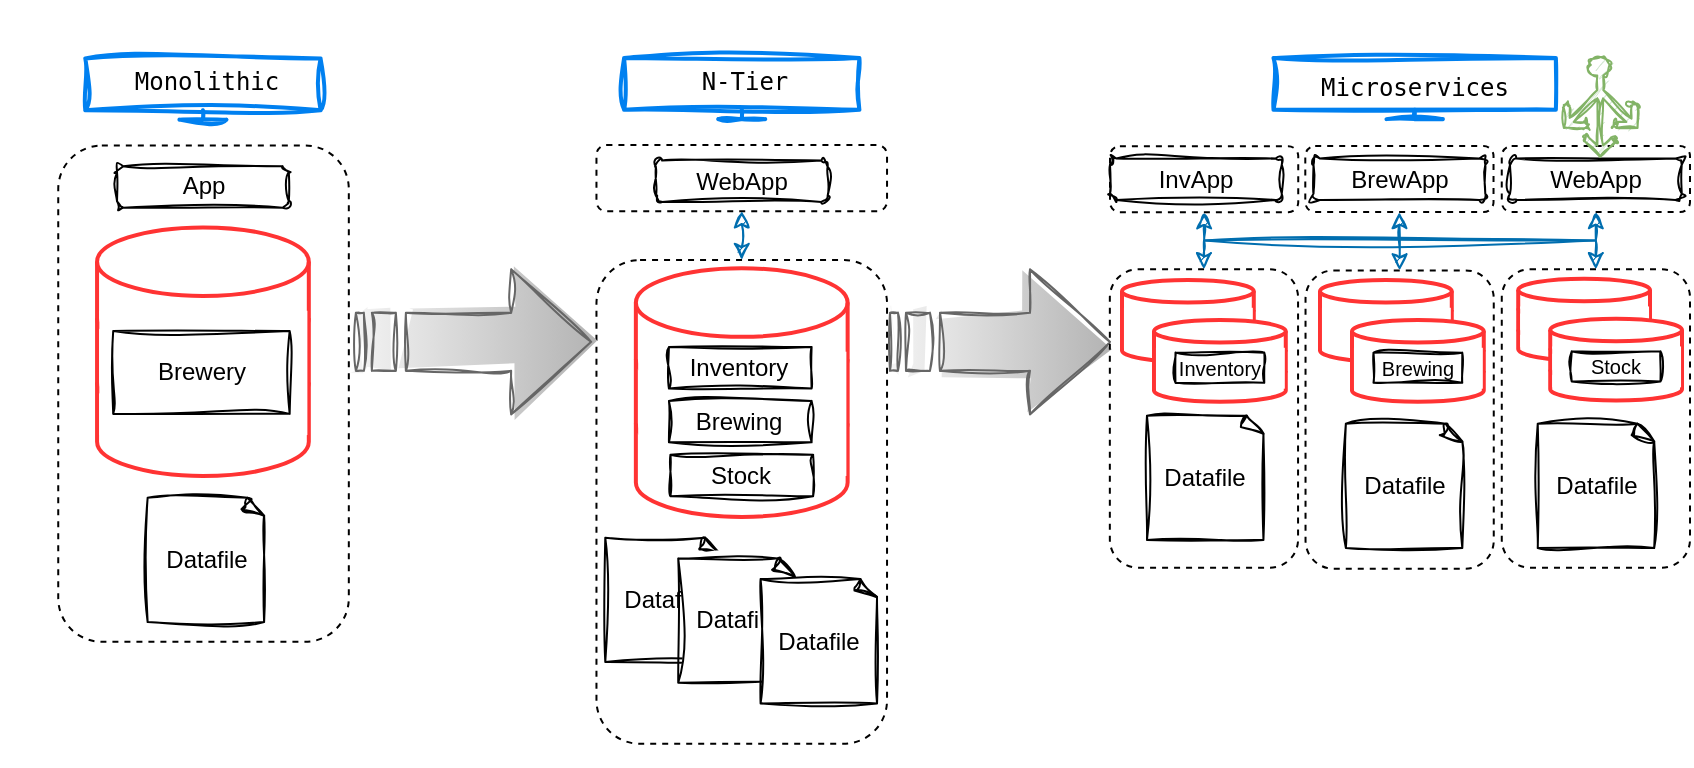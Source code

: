 <mxfile version="21.2.8" type="device">
  <diagram name="Page-1" id="m9zrFwpKGK487yf-iaGm">
    <mxGraphModel dx="1611" dy="518" grid="1" gridSize="10" guides="1" tooltips="1" connect="1" arrows="1" fold="1" page="1" pageScale="1" pageWidth="827" pageHeight="1169" math="0" shadow="0">
      <root>
        <mxCell id="0" />
        <mxCell id="1" parent="0" />
        <mxCell id="jREUugsxzTuiNaMn_-Cr-113" value="" style="group" parent="1" vertex="1" connectable="0">
          <mxGeometry y="40.25" width="820" height="382.018" as="geometry" />
        </mxCell>
        <mxCell id="jREUugsxzTuiNaMn_-Cr-88" value="" style="group" parent="jREUugsxzTuiNaMn_-Cr-113" vertex="1" connectable="0">
          <mxGeometry width="152.939" height="320.641" as="geometry" />
        </mxCell>
        <mxCell id="jREUugsxzTuiNaMn_-Cr-9" value="" style="group" parent="jREUugsxzTuiNaMn_-Cr-88" vertex="1" connectable="0">
          <mxGeometry x="23.529" y="113.442" width="129.41" height="124.32" as="geometry" />
        </mxCell>
        <mxCell id="jREUugsxzTuiNaMn_-Cr-3" value="" style="html=1;verticalLabelPosition=bottom;align=center;labelBackgroundColor=#ffffff;verticalAlign=top;strokeWidth=2;strokeColor=#FF3333;shadow=0;dashed=0;shape=mxgraph.ios7.icons.data;" parent="jREUugsxzTuiNaMn_-Cr-9" vertex="1">
          <mxGeometry width="105.881" height="124.32" as="geometry" />
        </mxCell>
        <mxCell id="jREUugsxzTuiNaMn_-Cr-8" value="" style="whiteSpace=wrap;html=1;strokeColor=none;imageAspect=0;connectable=0;allowArrows=0;glass=0;rounded=0;strokeWidth=0;" parent="jREUugsxzTuiNaMn_-Cr-9" vertex="1">
          <mxGeometry x="0.882" y="41.44" width="104.028" height="62.16" as="geometry" />
        </mxCell>
        <mxCell id="jREUugsxzTuiNaMn_-Cr-10" value="Brewery" style="rounded=0;arcSize=10;whiteSpace=wrap;html=1;align=center;glass=0;sketch=1;curveFitting=1;jiggle=2;" parent="jREUugsxzTuiNaMn_-Cr-9" vertex="1">
          <mxGeometry x="8.073" y="51.8" width="88.234" height="41.44" as="geometry" />
        </mxCell>
        <mxCell id="jREUugsxzTuiNaMn_-Cr-23" value="Datafile" style="whiteSpace=wrap;html=1;shape=mxgraph.basic.document;sketch=1;curveFitting=1;jiggle=2;" parent="jREUugsxzTuiNaMn_-Cr-88" vertex="1">
          <mxGeometry x="48.823" y="248.639" width="58.823" height="62.16" as="geometry" />
        </mxCell>
        <mxCell id="jREUugsxzTuiNaMn_-Cr-77" value="App" style="rounded=1;whiteSpace=wrap;html=1;sketch=1;curveFitting=1;jiggle=2;strokeColor=#000000;" parent="jREUugsxzTuiNaMn_-Cr-88" vertex="1">
          <mxGeometry x="33.529" y="82.88" width="85.881" height="20.72" as="geometry" />
        </mxCell>
        <mxCell id="jREUugsxzTuiNaMn_-Cr-95" value="&lt;blockquote style=&quot;margin: 0 0 0 40px; border: none; padding: 0px;&quot;&gt;&lt;blockquote style=&quot;margin: 0 0 0 40px; border: none; padding: 0px;&quot;&gt;&lt;blockquote style=&quot;margin: 0 0 0 40px; border: none; padding: 0px;&quot;&gt;&lt;blockquote style=&quot;margin: 0 0 0 40px; border: none; padding: 0px;&quot;&gt;&lt;blockquote style=&quot;margin: 0 0 0 40px; border: none; padding: 0px;&quot;&gt;&lt;span style=&quot;white-space: pre;&quot;&gt; &lt;/span&gt;&lt;/blockquote&gt;&lt;/blockquote&gt;&lt;/blockquote&gt;&lt;/blockquote&gt;&lt;/blockquote&gt;" style="rounded=1;whiteSpace=wrap;html=1;fillColor=none;dashed=1;" parent="jREUugsxzTuiNaMn_-Cr-88" vertex="1">
          <mxGeometry x="4.118" y="72.52" width="145.292" height="248.121" as="geometry" />
        </mxCell>
        <mxCell id="jREUugsxzTuiNaMn_-Cr-112" value="" style="group" parent="jREUugsxzTuiNaMn_-Cr-88" vertex="1" connectable="0">
          <mxGeometry x="17.647" y="25.382" width="117.645" height="34.188" as="geometry" />
        </mxCell>
        <mxCell id="jREUugsxzTuiNaMn_-Cr-76" value="" style="html=1;verticalLabelPosition=bottom;align=center;labelBackgroundColor=#ffffff;verticalAlign=top;strokeWidth=2;strokeColor=#0080F0;shadow=0;dashed=0;shape=mxgraph.ios7.icons.monitor;sketch=1;curveFitting=1;jiggle=2;" parent="jREUugsxzTuiNaMn_-Cr-112" vertex="1">
          <mxGeometry y="3.626" width="117.645" height="30.562" as="geometry" />
        </mxCell>
        <mxCell id="jREUugsxzTuiNaMn_-Cr-109" value="&lt;pre&gt;Monolithic&lt;/pre&gt;" style="text;strokeColor=none;align=center;fillColor=none;html=1;verticalAlign=middle;whiteSpace=wrap;rounded=0;" parent="jREUugsxzTuiNaMn_-Cr-112" vertex="1">
          <mxGeometry x="25.294" width="70.587" height="31.08" as="geometry" />
        </mxCell>
        <mxCell id="jREUugsxzTuiNaMn_-Cr-89" value="" style="group" parent="jREUugsxzTuiNaMn_-Cr-113" vertex="1" connectable="0">
          <mxGeometry x="275.29" y="18.389" width="143.233" height="363.629" as="geometry" />
        </mxCell>
        <mxCell id="jREUugsxzTuiNaMn_-Cr-78" value="" style="html=1;verticalLabelPosition=bottom;align=center;labelBackgroundColor=#ffffff;verticalAlign=top;strokeWidth=2;strokeColor=#0080F0;shadow=0;dashed=0;shape=mxgraph.ios7.icons.monitor;sketch=1;curveFitting=1;jiggle=2;" parent="jREUugsxzTuiNaMn_-Cr-89" vertex="1">
          <mxGeometry x="11.765" y="10.36" width="117.645" height="30.562" as="geometry" />
        </mxCell>
        <mxCell id="jREUugsxzTuiNaMn_-Cr-79" value="WebApp" style="rounded=1;whiteSpace=wrap;html=1;sketch=1;curveFitting=1;jiggle=2;strokeColor=#000000;" parent="jREUugsxzTuiNaMn_-Cr-89" vertex="1">
          <mxGeometry x="27.647" y="61.642" width="85.881" height="20.72" as="geometry" />
        </mxCell>
        <mxCell id="jREUugsxzTuiNaMn_-Cr-98" value="" style="rounded=1;whiteSpace=wrap;html=1;fillColor=none;dashed=1;" parent="jREUugsxzTuiNaMn_-Cr-89" vertex="1">
          <mxGeometry x="-2.059" y="53.872" width="145.292" height="33.152" as="geometry" />
        </mxCell>
        <mxCell id="jREUugsxzTuiNaMn_-Cr-110" value="&lt;pre&gt;N-Tier&lt;/pre&gt;" style="text;strokeColor=none;align=center;fillColor=none;html=1;verticalAlign=middle;whiteSpace=wrap;rounded=0;" parent="jREUugsxzTuiNaMn_-Cr-89" vertex="1">
          <mxGeometry x="36.329" y="6.734" width="70.587" height="31.08" as="geometry" />
        </mxCell>
        <mxCell id="jREUugsxzTuiNaMn_-Cr-72" value="" style="group" parent="jREUugsxzTuiNaMn_-Cr-89" vertex="1" connectable="0">
          <mxGeometry y="135.71" width="143.233" height="227.919" as="geometry" />
        </mxCell>
        <mxCell id="jREUugsxzTuiNaMn_-Cr-29" value="Datafile" style="whiteSpace=wrap;html=1;shape=mxgraph.basic.document;sketch=1;curveFitting=1;jiggle=2;" parent="jREUugsxzTuiNaMn_-Cr-72" vertex="1">
          <mxGeometry x="2.353" y="114.478" width="58.823" height="62.16" as="geometry" />
        </mxCell>
        <mxCell id="jREUugsxzTuiNaMn_-Cr-30" value="Datafile" style="whiteSpace=wrap;html=1;shape=mxgraph.basic.document;sketch=1;curveFitting=1;jiggle=2;" parent="jREUugsxzTuiNaMn_-Cr-72" vertex="1">
          <mxGeometry x="38.823" y="124.838" width="58.823" height="62.16" as="geometry" />
        </mxCell>
        <mxCell id="jREUugsxzTuiNaMn_-Cr-31" value="Datafile" style="whiteSpace=wrap;html=1;shape=mxgraph.basic.document;sketch=1;curveFitting=1;jiggle=2;" parent="jREUugsxzTuiNaMn_-Cr-72" vertex="1">
          <mxGeometry x="79.999" y="135.198" width="58.823" height="62.16" as="geometry" />
        </mxCell>
        <mxCell id="jREUugsxzTuiNaMn_-Cr-12" value="" style="group" parent="jREUugsxzTuiNaMn_-Cr-72" vertex="1" connectable="0">
          <mxGeometry x="17.647" y="-20.202" width="105.881" height="124.32" as="geometry" />
        </mxCell>
        <mxCell id="jREUugsxzTuiNaMn_-Cr-13" value="" style="html=1;verticalLabelPosition=bottom;align=center;labelBackgroundColor=#ffffff;verticalAlign=top;strokeWidth=2;strokeColor=#FF3333;shadow=0;dashed=0;shape=mxgraph.ios7.icons.data;" parent="jREUugsxzTuiNaMn_-Cr-12" vertex="1">
          <mxGeometry width="105.881" height="124.32" as="geometry" />
        </mxCell>
        <mxCell id="jREUugsxzTuiNaMn_-Cr-14" value="" style="whiteSpace=wrap;html=1;strokeColor=none;imageAspect=0;connectable=0;allowArrows=0;glass=0;rounded=0;strokeWidth=0;" parent="jREUugsxzTuiNaMn_-Cr-12" vertex="1">
          <mxGeometry x="0.882" y="41.44" width="104.116" height="62.16" as="geometry" />
        </mxCell>
        <mxCell id="jREUugsxzTuiNaMn_-Cr-15" value="Inventory" style="rounded=0;arcSize=10;whiteSpace=wrap;html=1;align=center;glass=0;sketch=1;curveFitting=1;jiggle=2;" parent="jREUugsxzTuiNaMn_-Cr-12" vertex="1">
          <mxGeometry x="16.526" y="39.368" width="71.337" height="20.72" as="geometry" />
        </mxCell>
        <mxCell id="jREUugsxzTuiNaMn_-Cr-16" value="Brewing" style="rounded=0;arcSize=10;whiteSpace=wrap;html=1;align=center;glass=0;sketch=1;curveFitting=1;jiggle=2;" parent="jREUugsxzTuiNaMn_-Cr-12" vertex="1">
          <mxGeometry x="16.526" y="66.304" width="71.337" height="20.72" as="geometry" />
        </mxCell>
        <mxCell id="jREUugsxzTuiNaMn_-Cr-17" value="Stock" style="rounded=0;arcSize=10;whiteSpace=wrap;html=1;align=center;glass=0;sketch=1;curveFitting=1;jiggle=2;" parent="jREUugsxzTuiNaMn_-Cr-12" vertex="1">
          <mxGeometry x="17.276" y="93.24" width="71.337" height="20.72" as="geometry" />
        </mxCell>
        <mxCell id="jREUugsxzTuiNaMn_-Cr-97" value="" style="rounded=1;whiteSpace=wrap;html=1;fillColor=none;dashed=1;" parent="jREUugsxzTuiNaMn_-Cr-72" vertex="1">
          <mxGeometry x="-2.059" y="-24.346" width="145.292" height="241.905" as="geometry" />
        </mxCell>
        <mxCell id="jREUugsxzTuiNaMn_-Cr-129" style="edgeStyle=orthogonalEdgeStyle;rounded=0;orthogonalLoop=1;jettySize=auto;html=1;exitX=0.5;exitY=0;exitDx=0;exitDy=0;entryX=0.5;entryY=1;entryDx=0;entryDy=0;startArrow=classic;startFill=1;fillColor=#1ba1e2;strokeColor=#006EAF;sketch=1;curveFitting=1;jiggle=2;" parent="jREUugsxzTuiNaMn_-Cr-89" source="jREUugsxzTuiNaMn_-Cr-97" target="jREUugsxzTuiNaMn_-Cr-98" edge="1">
          <mxGeometry relative="1" as="geometry" />
        </mxCell>
        <mxCell id="jREUugsxzTuiNaMn_-Cr-80" value="" style="html=1;verticalLabelPosition=bottom;align=center;labelBackgroundColor=#ffffff;verticalAlign=top;strokeWidth=2;strokeColor=#0080F0;shadow=0;dashed=0;shape=mxgraph.ios7.icons.monitor;sketch=1;curveFitting=1;jiggle=2;" parent="jREUugsxzTuiNaMn_-Cr-113" vertex="1">
          <mxGeometry x="611.756" y="28.749" width="141.174" height="30.562" as="geometry" />
        </mxCell>
        <mxCell id="jREUugsxzTuiNaMn_-Cr-81" value="BrewApp" style="rounded=1;whiteSpace=wrap;html=1;sketch=1;curveFitting=1;jiggle=2;strokeColor=#000000;" parent="jREUugsxzTuiNaMn_-Cr-113" vertex="1">
          <mxGeometry x="631.763" y="78.995" width="85.881" height="20.72" as="geometry" />
        </mxCell>
        <mxCell id="jREUugsxzTuiNaMn_-Cr-82" value="InvApp" style="rounded=1;whiteSpace=wrap;html=1;sketch=1;curveFitting=1;jiggle=2;strokeColor=#000000;" parent="jREUugsxzTuiNaMn_-Cr-113" vertex="1">
          <mxGeometry x="529.999" y="78.995" width="85.881" height="20.72" as="geometry" />
        </mxCell>
        <mxCell id="jREUugsxzTuiNaMn_-Cr-83" value="WebApp" style="rounded=1;whiteSpace=wrap;html=1;sketch=1;curveFitting=1;jiggle=2;strokeColor=#000000;" parent="jREUugsxzTuiNaMn_-Cr-113" vertex="1">
          <mxGeometry x="729.998" y="78.995" width="85.881" height="20.72" as="geometry" />
        </mxCell>
        <mxCell id="jREUugsxzTuiNaMn_-Cr-128" style="edgeStyle=orthogonalEdgeStyle;rounded=0;orthogonalLoop=1;jettySize=auto;html=1;exitX=0.5;exitY=1;exitDx=0;exitDy=0;entryX=0.5;entryY=1;entryDx=0;entryDy=0;startArrow=classic;startFill=1;fillColor=#1ba1e2;strokeColor=#006EAF;sketch=1;curveFitting=1;jiggle=2;" parent="jREUugsxzTuiNaMn_-Cr-113" source="jREUugsxzTuiNaMn_-Cr-99" target="jREUugsxzTuiNaMn_-Cr-101" edge="1">
          <mxGeometry relative="1" as="geometry">
            <Array as="points">
              <mxPoint x="577" y="120" />
              <mxPoint x="773" y="120" />
            </Array>
          </mxGeometry>
        </mxCell>
        <mxCell id="jREUugsxzTuiNaMn_-Cr-99" value="" style="rounded=1;whiteSpace=wrap;html=1;fillColor=none;dashed=1;" parent="jREUugsxzTuiNaMn_-Cr-113" vertex="1">
          <mxGeometry x="530" y="72.85" width="94.12" height="33" as="geometry" />
        </mxCell>
        <mxCell id="jREUugsxzTuiNaMn_-Cr-126" style="edgeStyle=orthogonalEdgeStyle;rounded=0;orthogonalLoop=1;jettySize=auto;html=1;exitX=0.5;exitY=1;exitDx=0;exitDy=0;entryX=0.5;entryY=0;entryDx=0;entryDy=0;startArrow=classic;startFill=1;sketch=1;curveFitting=1;jiggle=2;fillColor=#1ba1e2;strokeColor=#006EAF;" parent="jREUugsxzTuiNaMn_-Cr-113" source="jREUugsxzTuiNaMn_-Cr-100" target="jREUugsxzTuiNaMn_-Cr-103" edge="1">
          <mxGeometry relative="1" as="geometry" />
        </mxCell>
        <mxCell id="jREUugsxzTuiNaMn_-Cr-100" value="" style="rounded=1;whiteSpace=wrap;html=1;fillColor=none;dashed=1;" parent="jREUugsxzTuiNaMn_-Cr-113" vertex="1">
          <mxGeometry x="627.646" y="72.779" width="94.116" height="33" as="geometry" />
        </mxCell>
        <mxCell id="jREUugsxzTuiNaMn_-Cr-101" value="" style="rounded=1;whiteSpace=wrap;html=1;fillColor=none;dashed=1;" parent="jREUugsxzTuiNaMn_-Cr-113" vertex="1">
          <mxGeometry x="725.882" y="72.779" width="94.116" height="33" as="geometry" />
        </mxCell>
        <mxCell id="jREUugsxzTuiNaMn_-Cr-107" value="" style="html=1;shadow=0;dashed=0;align=center;verticalAlign=middle;shape=mxgraph.arrows2.stripedArrow;dy=0.6;dx=40;notch=25;fillColor=#f5f5f5;strokeColor=#666666;gradientDirection=east;gradientColor=#b3b3b3;sketch=1;curveFitting=1;jiggle=2;" parent="jREUugsxzTuiNaMn_-Cr-113" vertex="1">
          <mxGeometry x="152.939" y="134.421" width="117.645" height="72.52" as="geometry" />
        </mxCell>
        <mxCell id="jREUugsxzTuiNaMn_-Cr-108" value="" style="html=1;shadow=0;dashed=0;align=center;verticalAlign=middle;shape=mxgraph.arrows2.stripedArrow;dy=0.6;dx=40;notch=25;fillColor=#f5f5f5;gradientColor=#b3b3b3;strokeColor=#666666;gradientDirection=east;sketch=1;curveFitting=1;jiggle=2;" parent="jREUugsxzTuiNaMn_-Cr-113" vertex="1">
          <mxGeometry x="419.99" y="134.42" width="110.01" height="72.52" as="geometry" />
        </mxCell>
        <mxCell id="jREUugsxzTuiNaMn_-Cr-111" value="&lt;pre&gt;Microservices&lt;/pre&gt;" style="text;strokeColor=none;align=center;fillColor=none;html=1;verticalAlign=middle;whiteSpace=wrap;rounded=0;" parent="jREUugsxzTuiNaMn_-Cr-113" vertex="1">
          <mxGeometry x="647.05" y="28.231" width="70.587" height="31.08" as="geometry" />
        </mxCell>
        <mxCell id="jREUugsxzTuiNaMn_-Cr-114" value="" style="sketch=1;aspect=fixed;pointerEvents=1;shadow=0;dashed=0;html=1;strokeColor=#82b366;labelPosition=center;verticalLabelPosition=bottom;verticalAlign=top;align=center;fillColor=#d5e8d4;shape=mxgraph.azure.load_balancer_generic;curveFitting=1;jiggle=2;" parent="jREUugsxzTuiNaMn_-Cr-113" vertex="1">
          <mxGeometry x="756.78" y="28.23" width="37" height="50" as="geometry" />
        </mxCell>
        <mxCell id="jREUugsxzTuiNaMn_-Cr-94" value="" style="group" parent="jREUugsxzTuiNaMn_-Cr-113" vertex="1" connectable="0">
          <mxGeometry x="552.933" y="138.565" width="251.761" height="135.198" as="geometry" />
        </mxCell>
        <mxCell id="jREUugsxzTuiNaMn_-Cr-50" value="Datafile" style="whiteSpace=wrap;html=1;shape=mxgraph.basic.document;sketch=1;curveFitting=1;jiggle=2;" parent="jREUugsxzTuiNaMn_-Cr-94" vertex="1">
          <mxGeometry x="94.999" y="73.038" width="58.823" height="62.16" as="geometry" />
        </mxCell>
        <mxCell id="jREUugsxzTuiNaMn_-Cr-56" value="Datafile" style="whiteSpace=wrap;html=1;shape=mxgraph.basic.document;sketch=1;curveFitting=1;jiggle=2;" parent="jREUugsxzTuiNaMn_-Cr-94" vertex="1">
          <mxGeometry x="190.938" y="73.038" width="58.823" height="62.16" as="geometry" />
        </mxCell>
        <mxCell id="jREUugsxzTuiNaMn_-Cr-37" value="" style="group" parent="jREUugsxzTuiNaMn_-Cr-113" vertex="1" connectable="0">
          <mxGeometry x="542.345" y="139.083" width="89.422" height="145.04" as="geometry" />
        </mxCell>
        <mxCell id="jREUugsxzTuiNaMn_-Cr-45" value="Datafile" style="whiteSpace=wrap;html=1;shape=mxgraph.basic.document;sketch=1;curveFitting=1;jiggle=2;" parent="jREUugsxzTuiNaMn_-Cr-37" vertex="1">
          <mxGeometry x="6.148" y="68.51" width="58.823" height="62.16" as="geometry" />
        </mxCell>
        <mxCell id="jREUugsxzTuiNaMn_-Cr-51" value="" style="group;allowArrows=0;" parent="jREUugsxzTuiNaMn_-Cr-113" vertex="1" connectable="0">
          <mxGeometry x="734.11" y="139.08" width="65.89" height="40.92" as="geometry" />
        </mxCell>
        <mxCell id="jREUugsxzTuiNaMn_-Cr-52" value="" style="html=1;verticalLabelPosition=bottom;align=center;labelBackgroundColor=#ffffff;verticalAlign=top;strokeWidth=2;strokeColor=#FF3333;shadow=0;dashed=0;shape=mxgraph.ios7.icons.data;" parent="jREUugsxzTuiNaMn_-Cr-51" vertex="1">
          <mxGeometry width="65.89" height="40.92" as="geometry" />
        </mxCell>
        <mxCell id="jREUugsxzTuiNaMn_-Cr-53" value="" style="whiteSpace=wrap;html=1;strokeColor=none;imageAspect=0;connectable=0;allowArrows=0;glass=0;rounded=0;strokeWidth=0;" parent="jREUugsxzTuiNaMn_-Cr-51" vertex="1">
          <mxGeometry x="0.732" y="13.64" width="64.426" height="20.46" as="geometry" />
        </mxCell>
        <mxCell id="jREUugsxzTuiNaMn_-Cr-127" style="edgeStyle=orthogonalEdgeStyle;rounded=0;orthogonalLoop=1;jettySize=auto;html=1;exitX=0.5;exitY=0;exitDx=0;exitDy=0;entryX=0.5;entryY=0;entryDx=0;entryDy=0;startArrow=classic;startFill=1;fillColor=#1ba1e2;strokeColor=#006EAF;sketch=1;curveFitting=1;jiggle=2;" parent="jREUugsxzTuiNaMn_-Cr-113" source="jREUugsxzTuiNaMn_-Cr-102" target="jREUugsxzTuiNaMn_-Cr-104" edge="1">
          <mxGeometry relative="1" as="geometry">
            <Array as="points">
              <mxPoint x="577" y="120" />
              <mxPoint x="773" y="120" />
            </Array>
          </mxGeometry>
        </mxCell>
        <mxCell id="H0KTXVUocPyS_NWeqfTC-1" value="" style="group;allowArrows=0;" parent="1" vertex="1" connectable="0">
          <mxGeometry x="750.11" y="199.33" width="65.89" height="40.92" as="geometry" />
        </mxCell>
        <mxCell id="H0KTXVUocPyS_NWeqfTC-2" value="" style="html=1;verticalLabelPosition=bottom;align=center;labelBackgroundColor=#ffffff;verticalAlign=top;strokeWidth=2;strokeColor=#FF3333;shadow=0;dashed=0;shape=mxgraph.ios7.icons.data;" parent="H0KTXVUocPyS_NWeqfTC-1" vertex="1">
          <mxGeometry width="65.89" height="40.92" as="geometry" />
        </mxCell>
        <mxCell id="H0KTXVUocPyS_NWeqfTC-3" value="" style="whiteSpace=wrap;html=1;strokeColor=none;imageAspect=0;connectable=0;allowArrows=0;glass=0;rounded=0;strokeWidth=0;" parent="H0KTXVUocPyS_NWeqfTC-1" vertex="1">
          <mxGeometry x="0.732" y="13.64" width="64.426" height="20.46" as="geometry" />
        </mxCell>
        <mxCell id="H0KTXVUocPyS_NWeqfTC-4" value="&lt;font style=&quot;font-size: 10px;&quot;&gt;Stock&lt;/font&gt;" style="rounded=0;arcSize=10;whiteSpace=wrap;html=1;align=center;glass=0;sketch=1;curveFitting=1;jiggle=2;" parent="H0KTXVUocPyS_NWeqfTC-1" vertex="1">
          <mxGeometry x="10.745" y="16.32" width="44.395" height="15.099" as="geometry" />
        </mxCell>
        <mxCell id="PCUoog-P7j1PFto8L-Ny-1" value="DottedLines" parent="0" />
        <mxCell id="jREUugsxzTuiNaMn_-Cr-102" value="" style="rounded=1;whiteSpace=wrap;html=1;fillColor=none;dashed=1;" parent="PCUoog-P7j1PFto8L-Ny-1" vertex="1">
          <mxGeometry x="529.921" y="174.669" width="94.116" height="149.184" as="geometry" />
        </mxCell>
        <mxCell id="jREUugsxzTuiNaMn_-Cr-103" value="" style="rounded=1;whiteSpace=wrap;html=1;fillColor=none;dashed=1;" parent="PCUoog-P7j1PFto8L-Ny-1" vertex="1">
          <mxGeometry x="627.767" y="175.189" width="94.116" height="149.184" as="geometry" />
        </mxCell>
        <mxCell id="jREUugsxzTuiNaMn_-Cr-104" value="" style="rounded=1;whiteSpace=wrap;html=1;fillColor=none;dashed=1;" parent="PCUoog-P7j1PFto8L-Ny-1" vertex="1">
          <mxGeometry x="725.884" y="174.671" width="94.116" height="149.184" as="geometry" />
        </mxCell>
        <mxCell id="PCUoog-P7j1PFto8L-Ny-9" value="Database" parent="0" />
        <mxCell id="PCUoog-P7j1PFto8L-Ny-10" value="" style="group" vertex="1" connectable="0" parent="PCUoog-P7j1PFto8L-Ny-9">
          <mxGeometry x="635" y="180" width="81.89" height="60.92" as="geometry" />
        </mxCell>
        <mxCell id="PCUoog-P7j1PFto8L-Ny-2" value="" style="group;allowArrows=0;" vertex="1" connectable="0" parent="PCUoog-P7j1PFto8L-Ny-10">
          <mxGeometry width="65.89" height="40.92" as="geometry" />
        </mxCell>
        <mxCell id="PCUoog-P7j1PFto8L-Ny-3" value="" style="html=1;verticalLabelPosition=bottom;align=center;labelBackgroundColor=#ffffff;verticalAlign=top;strokeWidth=2;strokeColor=#FF3333;shadow=0;dashed=0;shape=mxgraph.ios7.icons.data;" vertex="1" parent="PCUoog-P7j1PFto8L-Ny-2">
          <mxGeometry width="65.89" height="40.92" as="geometry" />
        </mxCell>
        <mxCell id="PCUoog-P7j1PFto8L-Ny-4" value="" style="whiteSpace=wrap;html=1;strokeColor=none;imageAspect=0;connectable=0;allowArrows=0;glass=0;rounded=0;strokeWidth=0;" vertex="1" parent="PCUoog-P7j1PFto8L-Ny-2">
          <mxGeometry x="0.732" y="13.64" width="64.426" height="20.46" as="geometry" />
        </mxCell>
        <mxCell id="PCUoog-P7j1PFto8L-Ny-5" value="" style="group;allowArrows=0;" vertex="1" connectable="0" parent="PCUoog-P7j1PFto8L-Ny-10">
          <mxGeometry x="16" y="20" width="65.89" height="40.92" as="geometry" />
        </mxCell>
        <mxCell id="PCUoog-P7j1PFto8L-Ny-6" value="" style="html=1;verticalLabelPosition=bottom;align=center;labelBackgroundColor=#ffffff;verticalAlign=top;strokeWidth=2;strokeColor=#FF3333;shadow=0;dashed=0;shape=mxgraph.ios7.icons.data;" vertex="1" parent="PCUoog-P7j1PFto8L-Ny-5">
          <mxGeometry width="65.89" height="40.92" as="geometry" />
        </mxCell>
        <mxCell id="PCUoog-P7j1PFto8L-Ny-7" value="" style="whiteSpace=wrap;html=1;strokeColor=none;imageAspect=0;connectable=0;allowArrows=0;glass=0;rounded=0;strokeWidth=0;" vertex="1" parent="PCUoog-P7j1PFto8L-Ny-5">
          <mxGeometry x="0.732" y="13.64" width="64.426" height="20.46" as="geometry" />
        </mxCell>
        <mxCell id="PCUoog-P7j1PFto8L-Ny-8" value="&lt;font style=&quot;font-size: 10px;&quot;&gt;Brewing&lt;/font&gt;" style="rounded=0;arcSize=10;whiteSpace=wrap;html=1;align=center;glass=0;sketch=1;curveFitting=1;jiggle=2;" vertex="1" parent="PCUoog-P7j1PFto8L-Ny-5">
          <mxGeometry x="10.745" y="16.32" width="44.395" height="15.099" as="geometry" />
        </mxCell>
        <mxCell id="PCUoog-P7j1PFto8L-Ny-11" value="" style="group" vertex="1" connectable="0" parent="PCUoog-P7j1PFto8L-Ny-9">
          <mxGeometry x="536" y="180" width="81.89" height="60.92" as="geometry" />
        </mxCell>
        <mxCell id="PCUoog-P7j1PFto8L-Ny-12" value="" style="group;allowArrows=0;" vertex="1" connectable="0" parent="PCUoog-P7j1PFto8L-Ny-11">
          <mxGeometry width="65.89" height="40.92" as="geometry" />
        </mxCell>
        <mxCell id="PCUoog-P7j1PFto8L-Ny-13" value="" style="html=1;verticalLabelPosition=bottom;align=center;labelBackgroundColor=#ffffff;verticalAlign=top;strokeWidth=2;strokeColor=#FF3333;shadow=0;dashed=0;shape=mxgraph.ios7.icons.data;" vertex="1" parent="PCUoog-P7j1PFto8L-Ny-12">
          <mxGeometry width="65.89" height="40.92" as="geometry" />
        </mxCell>
        <mxCell id="PCUoog-P7j1PFto8L-Ny-14" value="" style="whiteSpace=wrap;html=1;strokeColor=none;imageAspect=0;connectable=0;allowArrows=0;glass=0;rounded=0;strokeWidth=0;" vertex="1" parent="PCUoog-P7j1PFto8L-Ny-12">
          <mxGeometry x="0.732" y="13.64" width="64.426" height="20.46" as="geometry" />
        </mxCell>
        <mxCell id="PCUoog-P7j1PFto8L-Ny-15" value="" style="group;allowArrows=0;" vertex="1" connectable="0" parent="PCUoog-P7j1PFto8L-Ny-11">
          <mxGeometry x="16" y="20" width="65.89" height="40.92" as="geometry" />
        </mxCell>
        <mxCell id="PCUoog-P7j1PFto8L-Ny-16" value="" style="html=1;verticalLabelPosition=bottom;align=center;labelBackgroundColor=#ffffff;verticalAlign=top;strokeWidth=2;strokeColor=#FF3333;shadow=0;dashed=0;shape=mxgraph.ios7.icons.data;" vertex="1" parent="PCUoog-P7j1PFto8L-Ny-15">
          <mxGeometry width="65.89" height="40.92" as="geometry" />
        </mxCell>
        <mxCell id="PCUoog-P7j1PFto8L-Ny-17" value="" style="whiteSpace=wrap;html=1;strokeColor=none;imageAspect=0;connectable=0;allowArrows=0;glass=0;rounded=0;strokeWidth=0;" vertex="1" parent="PCUoog-P7j1PFto8L-Ny-15">
          <mxGeometry x="0.732" y="13.64" width="64.426" height="20.46" as="geometry" />
        </mxCell>
        <mxCell id="PCUoog-P7j1PFto8L-Ny-18" value="&lt;font style=&quot;font-size: 10px;&quot;&gt;Inventory&lt;/font&gt;" style="rounded=0;arcSize=10;whiteSpace=wrap;html=1;align=center;glass=0;sketch=1;curveFitting=1;jiggle=2;" vertex="1" parent="PCUoog-P7j1PFto8L-Ny-15">
          <mxGeometry x="10.745" y="16.32" width="44.395" height="15.099" as="geometry" />
        </mxCell>
      </root>
    </mxGraphModel>
  </diagram>
</mxfile>
